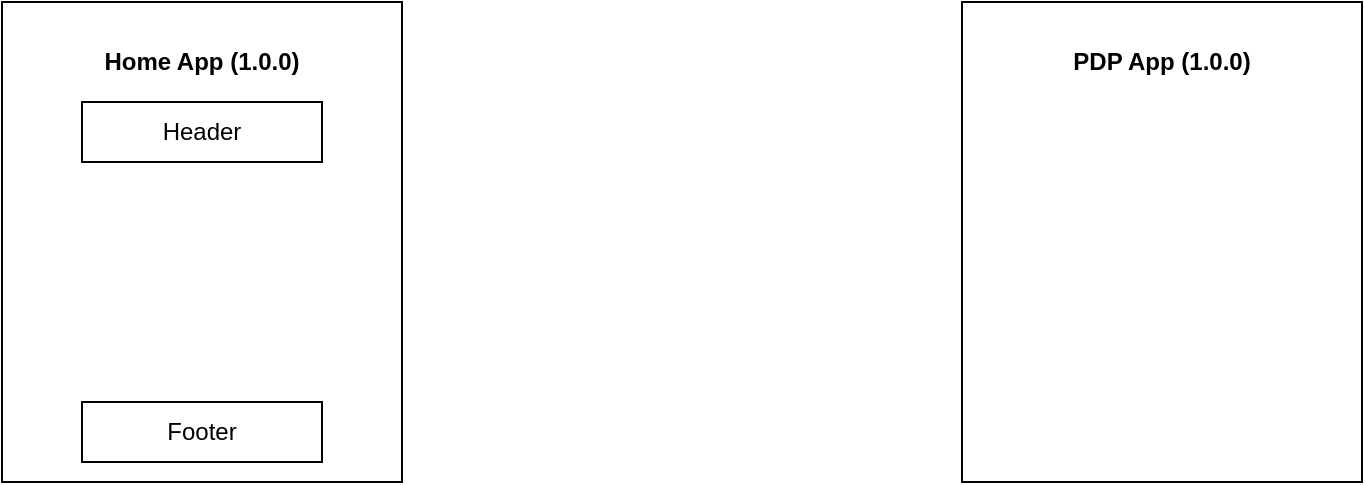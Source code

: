 <mxfile>
    <diagram id="Uk_j8qRmS_EtLEhkVTe1" name="Page-1">
        <mxGraphModel dx="889" dy="619" grid="1" gridSize="10" guides="1" tooltips="1" connect="1" arrows="1" fold="1" page="1" pageScale="1" pageWidth="850" pageHeight="1100" math="0" shadow="0">
            <root>
                <mxCell id="0"/>
                <mxCell id="1" parent="0"/>
                <mxCell id="3" value="&lt;h4&gt;Home App (1.0.0)&lt;/h4&gt;" style="rounded=0;whiteSpace=wrap;html=1;align=center;horizontal=1;verticalAlign=top;" vertex="1" parent="1">
                    <mxGeometry x="40" y="40" width="200" height="240" as="geometry"/>
                </mxCell>
                <mxCell id="4" value="Header" style="rounded=0;whiteSpace=wrap;html=1;" vertex="1" parent="1">
                    <mxGeometry x="80" y="90" width="120" height="30" as="geometry"/>
                </mxCell>
                <mxCell id="5" value="Footer" style="rounded=0;whiteSpace=wrap;html=1;" vertex="1" parent="1">
                    <mxGeometry x="80" y="240" width="120" height="30" as="geometry"/>
                </mxCell>
                <mxCell id="8" value="&lt;h4&gt;PDP App (1.0.0)&lt;/h4&gt;" style="rounded=0;whiteSpace=wrap;html=1;align=center;horizontal=1;verticalAlign=top;" vertex="1" parent="1">
                    <mxGeometry x="520" y="40" width="200" height="240" as="geometry"/>
                </mxCell>
            </root>
        </mxGraphModel>
    </diagram>
    <diagram id="KGHd4Wbaklc1ugnIOGob" name="NPM">
        <mxGraphModel dx="889" dy="619" grid="1" gridSize="10" guides="1" tooltips="1" connect="1" arrows="1" fold="1" page="1" pageScale="1" pageWidth="850" pageHeight="1100" math="0" shadow="0">
            <root>
                <mxCell id="0"/>
                <mxCell id="1" parent="0"/>
                <mxCell id="coueekymibpJ6wO_VPUc-4" style="edgeStyle=orthogonalEdgeStyle;html=1;exitX=1;exitY=0.5;exitDx=0;exitDy=0;entryX=0.403;entryY=-0.021;entryDx=0;entryDy=0;entryPerimeter=0;" edge="1" parent="1" source="n1rmxnLx36avDok6JuJs-1" target="n1rmxnLx36avDok6JuJs-7">
                    <mxGeometry relative="1" as="geometry"/>
                </mxCell>
                <mxCell id="n1rmxnLx36avDok6JuJs-1" value="&lt;h4&gt;Home App (1.0.0)&lt;/h4&gt;" style="rounded=0;whiteSpace=wrap;html=1;align=center;horizontal=1;verticalAlign=top;" vertex="1" parent="1">
                    <mxGeometry x="40" y="40" width="200" height="240" as="geometry"/>
                </mxCell>
                <mxCell id="coueekymibpJ6wO_VPUc-6" style="edgeStyle=orthogonalEdgeStyle;html=1;entryX=0.608;entryY=-0.017;entryDx=0;entryDy=0;entryPerimeter=0;" edge="1" parent="1" source="n1rmxnLx36avDok6JuJs-4" target="n1rmxnLx36avDok6JuJs-7">
                    <mxGeometry relative="1" as="geometry"/>
                </mxCell>
                <mxCell id="n1rmxnLx36avDok6JuJs-4" value="&lt;h4&gt;PDP App (1.0.0)&lt;/h4&gt;" style="rounded=0;whiteSpace=wrap;html=1;align=center;horizontal=1;verticalAlign=top;" vertex="1" parent="1">
                    <mxGeometry x="520" y="40" width="200" height="240" as="geometry"/>
                </mxCell>
                <mxCell id="n1rmxnLx36avDok6JuJs-7" value="&lt;h4&gt;NPM Lib (1.0.1)&lt;/h4&gt;" style="rounded=0;whiteSpace=wrap;html=1;align=center;horizontal=1;verticalAlign=top;" vertex="1" parent="1">
                    <mxGeometry x="280" y="320" width="200" height="240" as="geometry"/>
                </mxCell>
                <mxCell id="n1rmxnLx36avDok6JuJs-8" value="Header" style="rounded=0;whiteSpace=wrap;html=1;" vertex="1" parent="1">
                    <mxGeometry x="320" y="370" width="120" height="30" as="geometry"/>
                </mxCell>
                <mxCell id="n1rmxnLx36avDok6JuJs-9" value="Footer" style="rounded=0;whiteSpace=wrap;html=1;" vertex="1" parent="1">
                    <mxGeometry x="320" y="520" width="120" height="30" as="geometry"/>
                </mxCell>
            </root>
        </mxGraphModel>
    </diagram>
    <diagram id="UajcijP__Z6PrRW0aVN7" name="Asset Store">
        <mxGraphModel dx="889" dy="619" grid="1" gridSize="10" guides="1" tooltips="1" connect="1" arrows="1" fold="1" page="1" pageScale="1" pageWidth="850" pageHeight="1100" math="0" shadow="0">
            <root>
                <mxCell id="0"/>
                <mxCell id="1" parent="0"/>
                <mxCell id="lW52-N4_Lj-9pdkmzUss-14" style="edgeStyle=orthogonalEdgeStyle;html=1;entryX=0;entryY=0.5;entryDx=0;entryDy=0;fontSize=19;" edge="1" parent="1" source="lW52-N4_Lj-9pdkmzUss-1" target="lW52-N4_Lj-9pdkmzUss-9">
                    <mxGeometry relative="1" as="geometry"/>
                </mxCell>
                <mxCell id="lW52-N4_Lj-9pdkmzUss-1" value="&lt;h4&gt;Home App (1.0.0)&lt;/h4&gt;" style="rounded=0;whiteSpace=wrap;html=1;align=center;horizontal=1;verticalAlign=top;" vertex="1" parent="1">
                    <mxGeometry x="40" y="280" width="200" height="240" as="geometry"/>
                </mxCell>
                <mxCell id="lW52-N4_Lj-9pdkmzUss-13" style="edgeStyle=orthogonalEdgeStyle;html=1;exitX=0;exitY=0.5;exitDx=0;exitDy=0;entryX=1;entryY=0.5;entryDx=0;entryDy=0;fontSize=19;" edge="1" parent="1" source="lW52-N4_Lj-9pdkmzUss-4" target="lW52-N4_Lj-9pdkmzUss-9">
                    <mxGeometry relative="1" as="geometry"/>
                </mxCell>
                <mxCell id="lW52-N4_Lj-9pdkmzUss-4" value="&lt;h4&gt;PDP App (1.0.0)&lt;/h4&gt;" style="rounded=0;whiteSpace=wrap;html=1;align=center;horizontal=1;verticalAlign=top;" vertex="1" parent="1">
                    <mxGeometry x="600" y="280" width="200" height="240" as="geometry"/>
                </mxCell>
                <mxCell id="lW52-N4_Lj-9pdkmzUss-11" style="edgeStyle=orthogonalEdgeStyle;html=1;exitX=0.5;exitY=1;exitDx=0;exitDy=0;entryX=0.5;entryY=0;entryDx=0;entryDy=0;fontSize=19;" edge="1" parent="1" source="lW52-N4_Lj-9pdkmzUss-5" target="lW52-N4_Lj-9pdkmzUss-8">
                    <mxGeometry relative="1" as="geometry"/>
                </mxCell>
                <mxCell id="lW52-N4_Lj-9pdkmzUss-5" value="&lt;h4&gt;Header / Footer Project&lt;/h4&gt;" style="rounded=0;whiteSpace=wrap;html=1;align=center;horizontal=1;verticalAlign=top;" vertex="1" parent="1">
                    <mxGeometry x="320" y="40" width="200" height="240" as="geometry"/>
                </mxCell>
                <mxCell id="lW52-N4_Lj-9pdkmzUss-6" value="Header" style="rounded=0;whiteSpace=wrap;html=1;" vertex="1" parent="1">
                    <mxGeometry x="360" y="90" width="120" height="30" as="geometry"/>
                </mxCell>
                <mxCell id="lW52-N4_Lj-9pdkmzUss-7" value="Footer" style="rounded=0;whiteSpace=wrap;html=1;" vertex="1" parent="1">
                    <mxGeometry x="360" y="240" width="120" height="30" as="geometry"/>
                </mxCell>
                <mxCell id="lW52-N4_Lj-9pdkmzUss-8" value="S3 Artifacts" style="rounded=0;whiteSpace=wrap;html=1;" vertex="1" parent="1">
                    <mxGeometry x="360" y="320" width="120" height="40" as="geometry"/>
                </mxCell>
                <mxCell id="lW52-N4_Lj-9pdkmzUss-12" style="edgeStyle=orthogonalEdgeStyle;html=1;exitX=0.5;exitY=0;exitDx=0;exitDy=0;entryX=0.5;entryY=1;entryDx=0;entryDy=0;fontSize=19;" edge="1" parent="1" source="lW52-N4_Lj-9pdkmzUss-9" target="lW52-N4_Lj-9pdkmzUss-8">
                    <mxGeometry relative="1" as="geometry"/>
                </mxCell>
                <mxCell id="lW52-N4_Lj-9pdkmzUss-9" value="Shim Library" style="rounded=0;whiteSpace=wrap;html=1;" vertex="1" parent="1">
                    <mxGeometry x="360" y="400" width="120" height="40" as="geometry"/>
                </mxCell>
            </root>
        </mxGraphModel>
    </diagram>
    <diagram id="xCBBBsld_wkVoZUITYnl" name="Module Federation">
        <mxGraphModel dx="889" dy="619" grid="1" gridSize="10" guides="1" tooltips="1" connect="1" arrows="1" fold="1" page="1" pageScale="1" pageWidth="850" pageHeight="1100" math="0" shadow="0">
            <root>
                <mxCell id="0"/>
                <mxCell id="1" parent="0"/>
                <mxCell id="uDNQ1tvDRCxp1TunlepK-1" value="&lt;h4&gt;Home App (1.0.1)&lt;/h4&gt;" style="rounded=0;whiteSpace=wrap;html=1;align=center;horizontal=1;verticalAlign=top;" vertex="1" parent="1">
                    <mxGeometry x="40" y="40" width="200" height="240" as="geometry"/>
                </mxCell>
                <mxCell id="uDNQ1tvDRCxp1TunlepK-2" value="Header" style="rounded=0;whiteSpace=wrap;html=1;" vertex="1" parent="1">
                    <mxGeometry x="80" y="90" width="120" height="30" as="geometry"/>
                </mxCell>
                <mxCell id="uDNQ1tvDRCxp1TunlepK-3" value="Footer" style="rounded=0;whiteSpace=wrap;html=1;" vertex="1" parent="1">
                    <mxGeometry x="80" y="240" width="120" height="30" as="geometry"/>
                </mxCell>
                <mxCell id="uDNQ1tvDRCxp1TunlepK-6" style="edgeStyle=orthogonalEdgeStyle;html=1;fontSize=19;" edge="1" parent="1" source="uDNQ1tvDRCxp1TunlepK-4" target="uDNQ1tvDRCxp1TunlepK-2">
                    <mxGeometry relative="1" as="geometry"/>
                </mxCell>
                <mxCell id="uDNQ1tvDRCxp1TunlepK-7" style="edgeStyle=orthogonalEdgeStyle;html=1;entryX=1;entryY=0.5;entryDx=0;entryDy=0;fontSize=19;" edge="1" parent="1" source="uDNQ1tvDRCxp1TunlepK-4" target="uDNQ1tvDRCxp1TunlepK-3">
                    <mxGeometry relative="1" as="geometry"/>
                </mxCell>
                <mxCell id="uDNQ1tvDRCxp1TunlepK-4" value="&lt;h4&gt;PDP App (1.0.0)&lt;/h4&gt;" style="rounded=0;whiteSpace=wrap;html=1;align=center;horizontal=1;verticalAlign=top;" vertex="1" parent="1">
                    <mxGeometry x="520" y="40" width="200" height="240" as="geometry"/>
                </mxCell>
            </root>
        </mxGraphModel>
    </diagram>
</mxfile>